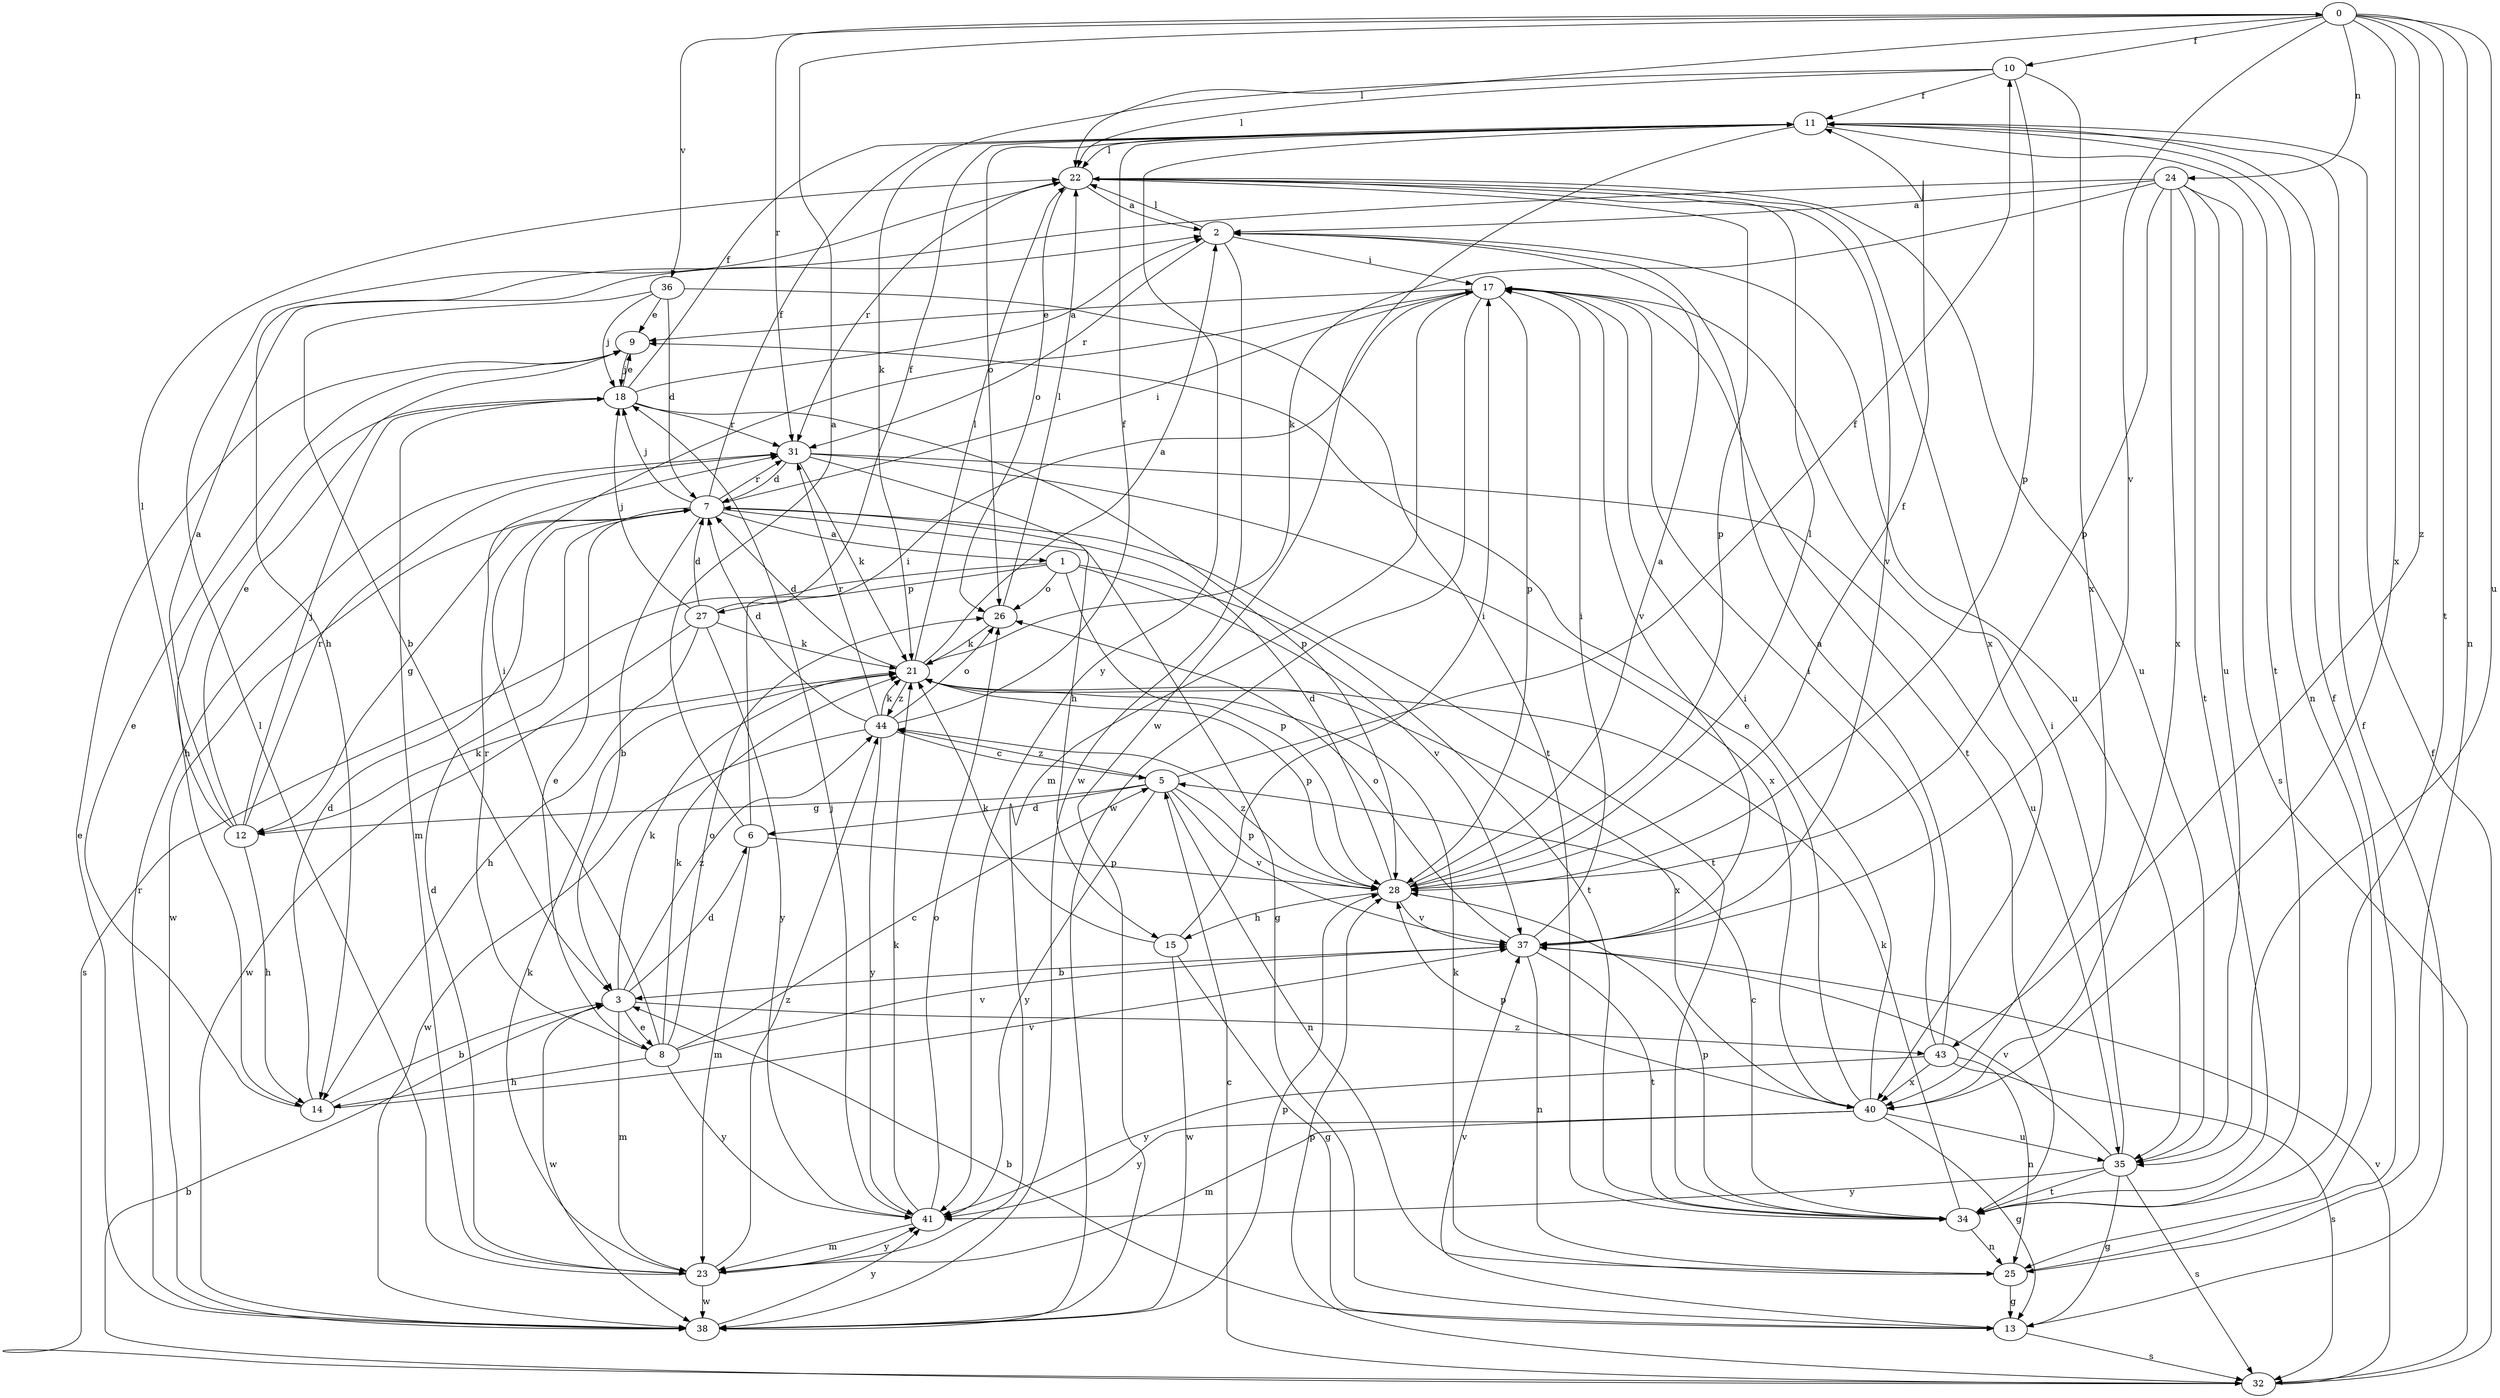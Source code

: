 strict digraph  {
0;
1;
2;
3;
5;
6;
7;
8;
9;
10;
11;
12;
13;
14;
15;
17;
18;
21;
22;
23;
24;
25;
26;
27;
28;
31;
32;
34;
35;
36;
37;
38;
40;
41;
43;
44;
0 -> 10  [label=f];
0 -> 22  [label=l];
0 -> 24  [label=n];
0 -> 25  [label=n];
0 -> 31  [label=r];
0 -> 34  [label=t];
0 -> 35  [label=u];
0 -> 36  [label=v];
0 -> 37  [label=v];
0 -> 40  [label=x];
0 -> 43  [label=z];
1 -> 26  [label=o];
1 -> 27  [label=p];
1 -> 28  [label=p];
1 -> 32  [label=s];
1 -> 34  [label=t];
1 -> 37  [label=v];
2 -> 17  [label=i];
2 -> 22  [label=l];
2 -> 31  [label=r];
2 -> 35  [label=u];
2 -> 38  [label=w];
3 -> 6  [label=d];
3 -> 8  [label=e];
3 -> 21  [label=k];
3 -> 23  [label=m];
3 -> 38  [label=w];
3 -> 43  [label=z];
3 -> 44  [label=z];
5 -> 6  [label=d];
5 -> 10  [label=f];
5 -> 12  [label=g];
5 -> 25  [label=n];
5 -> 28  [label=p];
5 -> 37  [label=v];
5 -> 41  [label=y];
5 -> 44  [label=z];
6 -> 0  [label=a];
6 -> 17  [label=i];
6 -> 23  [label=m];
6 -> 28  [label=p];
7 -> 1  [label=a];
7 -> 3  [label=b];
7 -> 8  [label=e];
7 -> 11  [label=f];
7 -> 12  [label=g];
7 -> 13  [label=g];
7 -> 17  [label=i];
7 -> 18  [label=j];
7 -> 31  [label=r];
7 -> 34  [label=t];
7 -> 38  [label=w];
8 -> 5  [label=c];
8 -> 14  [label=h];
8 -> 17  [label=i];
8 -> 21  [label=k];
8 -> 26  [label=o];
8 -> 31  [label=r];
8 -> 37  [label=v];
8 -> 41  [label=y];
9 -> 18  [label=j];
10 -> 11  [label=f];
10 -> 21  [label=k];
10 -> 22  [label=l];
10 -> 28  [label=p];
10 -> 40  [label=x];
11 -> 22  [label=l];
11 -> 25  [label=n];
11 -> 26  [label=o];
11 -> 34  [label=t];
11 -> 38  [label=w];
11 -> 41  [label=y];
12 -> 2  [label=a];
12 -> 9  [label=e];
12 -> 14  [label=h];
12 -> 18  [label=j];
12 -> 21  [label=k];
12 -> 22  [label=l];
12 -> 31  [label=r];
13 -> 3  [label=b];
13 -> 11  [label=f];
13 -> 32  [label=s];
13 -> 37  [label=v];
14 -> 3  [label=b];
14 -> 7  [label=d];
14 -> 9  [label=e];
14 -> 37  [label=v];
15 -> 13  [label=g];
15 -> 17  [label=i];
15 -> 21  [label=k];
15 -> 38  [label=w];
17 -> 9  [label=e];
17 -> 23  [label=m];
17 -> 28  [label=p];
17 -> 34  [label=t];
17 -> 37  [label=v];
17 -> 38  [label=w];
18 -> 2  [label=a];
18 -> 9  [label=e];
18 -> 11  [label=f];
18 -> 14  [label=h];
18 -> 23  [label=m];
18 -> 28  [label=p];
18 -> 31  [label=r];
21 -> 2  [label=a];
21 -> 7  [label=d];
21 -> 22  [label=l];
21 -> 28  [label=p];
21 -> 40  [label=x];
21 -> 44  [label=z];
22 -> 2  [label=a];
22 -> 26  [label=o];
22 -> 28  [label=p];
22 -> 31  [label=r];
22 -> 35  [label=u];
22 -> 37  [label=v];
22 -> 40  [label=x];
23 -> 7  [label=d];
23 -> 21  [label=k];
23 -> 22  [label=l];
23 -> 38  [label=w];
23 -> 41  [label=y];
23 -> 44  [label=z];
24 -> 2  [label=a];
24 -> 14  [label=h];
24 -> 21  [label=k];
24 -> 28  [label=p];
24 -> 32  [label=s];
24 -> 34  [label=t];
24 -> 35  [label=u];
24 -> 40  [label=x];
25 -> 11  [label=f];
25 -> 13  [label=g];
25 -> 21  [label=k];
26 -> 21  [label=k];
26 -> 22  [label=l];
27 -> 7  [label=d];
27 -> 11  [label=f];
27 -> 14  [label=h];
27 -> 18  [label=j];
27 -> 21  [label=k];
27 -> 38  [label=w];
27 -> 41  [label=y];
28 -> 2  [label=a];
28 -> 7  [label=d];
28 -> 11  [label=f];
28 -> 15  [label=h];
28 -> 22  [label=l];
28 -> 37  [label=v];
28 -> 44  [label=z];
31 -> 7  [label=d];
31 -> 15  [label=h];
31 -> 21  [label=k];
31 -> 35  [label=u];
31 -> 40  [label=x];
32 -> 3  [label=b];
32 -> 5  [label=c];
32 -> 11  [label=f];
32 -> 28  [label=p];
32 -> 37  [label=v];
34 -> 5  [label=c];
34 -> 21  [label=k];
34 -> 25  [label=n];
34 -> 28  [label=p];
35 -> 13  [label=g];
35 -> 17  [label=i];
35 -> 32  [label=s];
35 -> 34  [label=t];
35 -> 37  [label=v];
35 -> 41  [label=y];
36 -> 3  [label=b];
36 -> 7  [label=d];
36 -> 9  [label=e];
36 -> 18  [label=j];
36 -> 34  [label=t];
37 -> 3  [label=b];
37 -> 17  [label=i];
37 -> 25  [label=n];
37 -> 26  [label=o];
37 -> 34  [label=t];
38 -> 9  [label=e];
38 -> 28  [label=p];
38 -> 31  [label=r];
38 -> 41  [label=y];
40 -> 9  [label=e];
40 -> 13  [label=g];
40 -> 17  [label=i];
40 -> 23  [label=m];
40 -> 28  [label=p];
40 -> 35  [label=u];
40 -> 41  [label=y];
41 -> 18  [label=j];
41 -> 21  [label=k];
41 -> 23  [label=m];
41 -> 26  [label=o];
43 -> 2  [label=a];
43 -> 17  [label=i];
43 -> 25  [label=n];
43 -> 32  [label=s];
43 -> 40  [label=x];
43 -> 41  [label=y];
44 -> 5  [label=c];
44 -> 7  [label=d];
44 -> 11  [label=f];
44 -> 21  [label=k];
44 -> 26  [label=o];
44 -> 31  [label=r];
44 -> 38  [label=w];
44 -> 41  [label=y];
}
